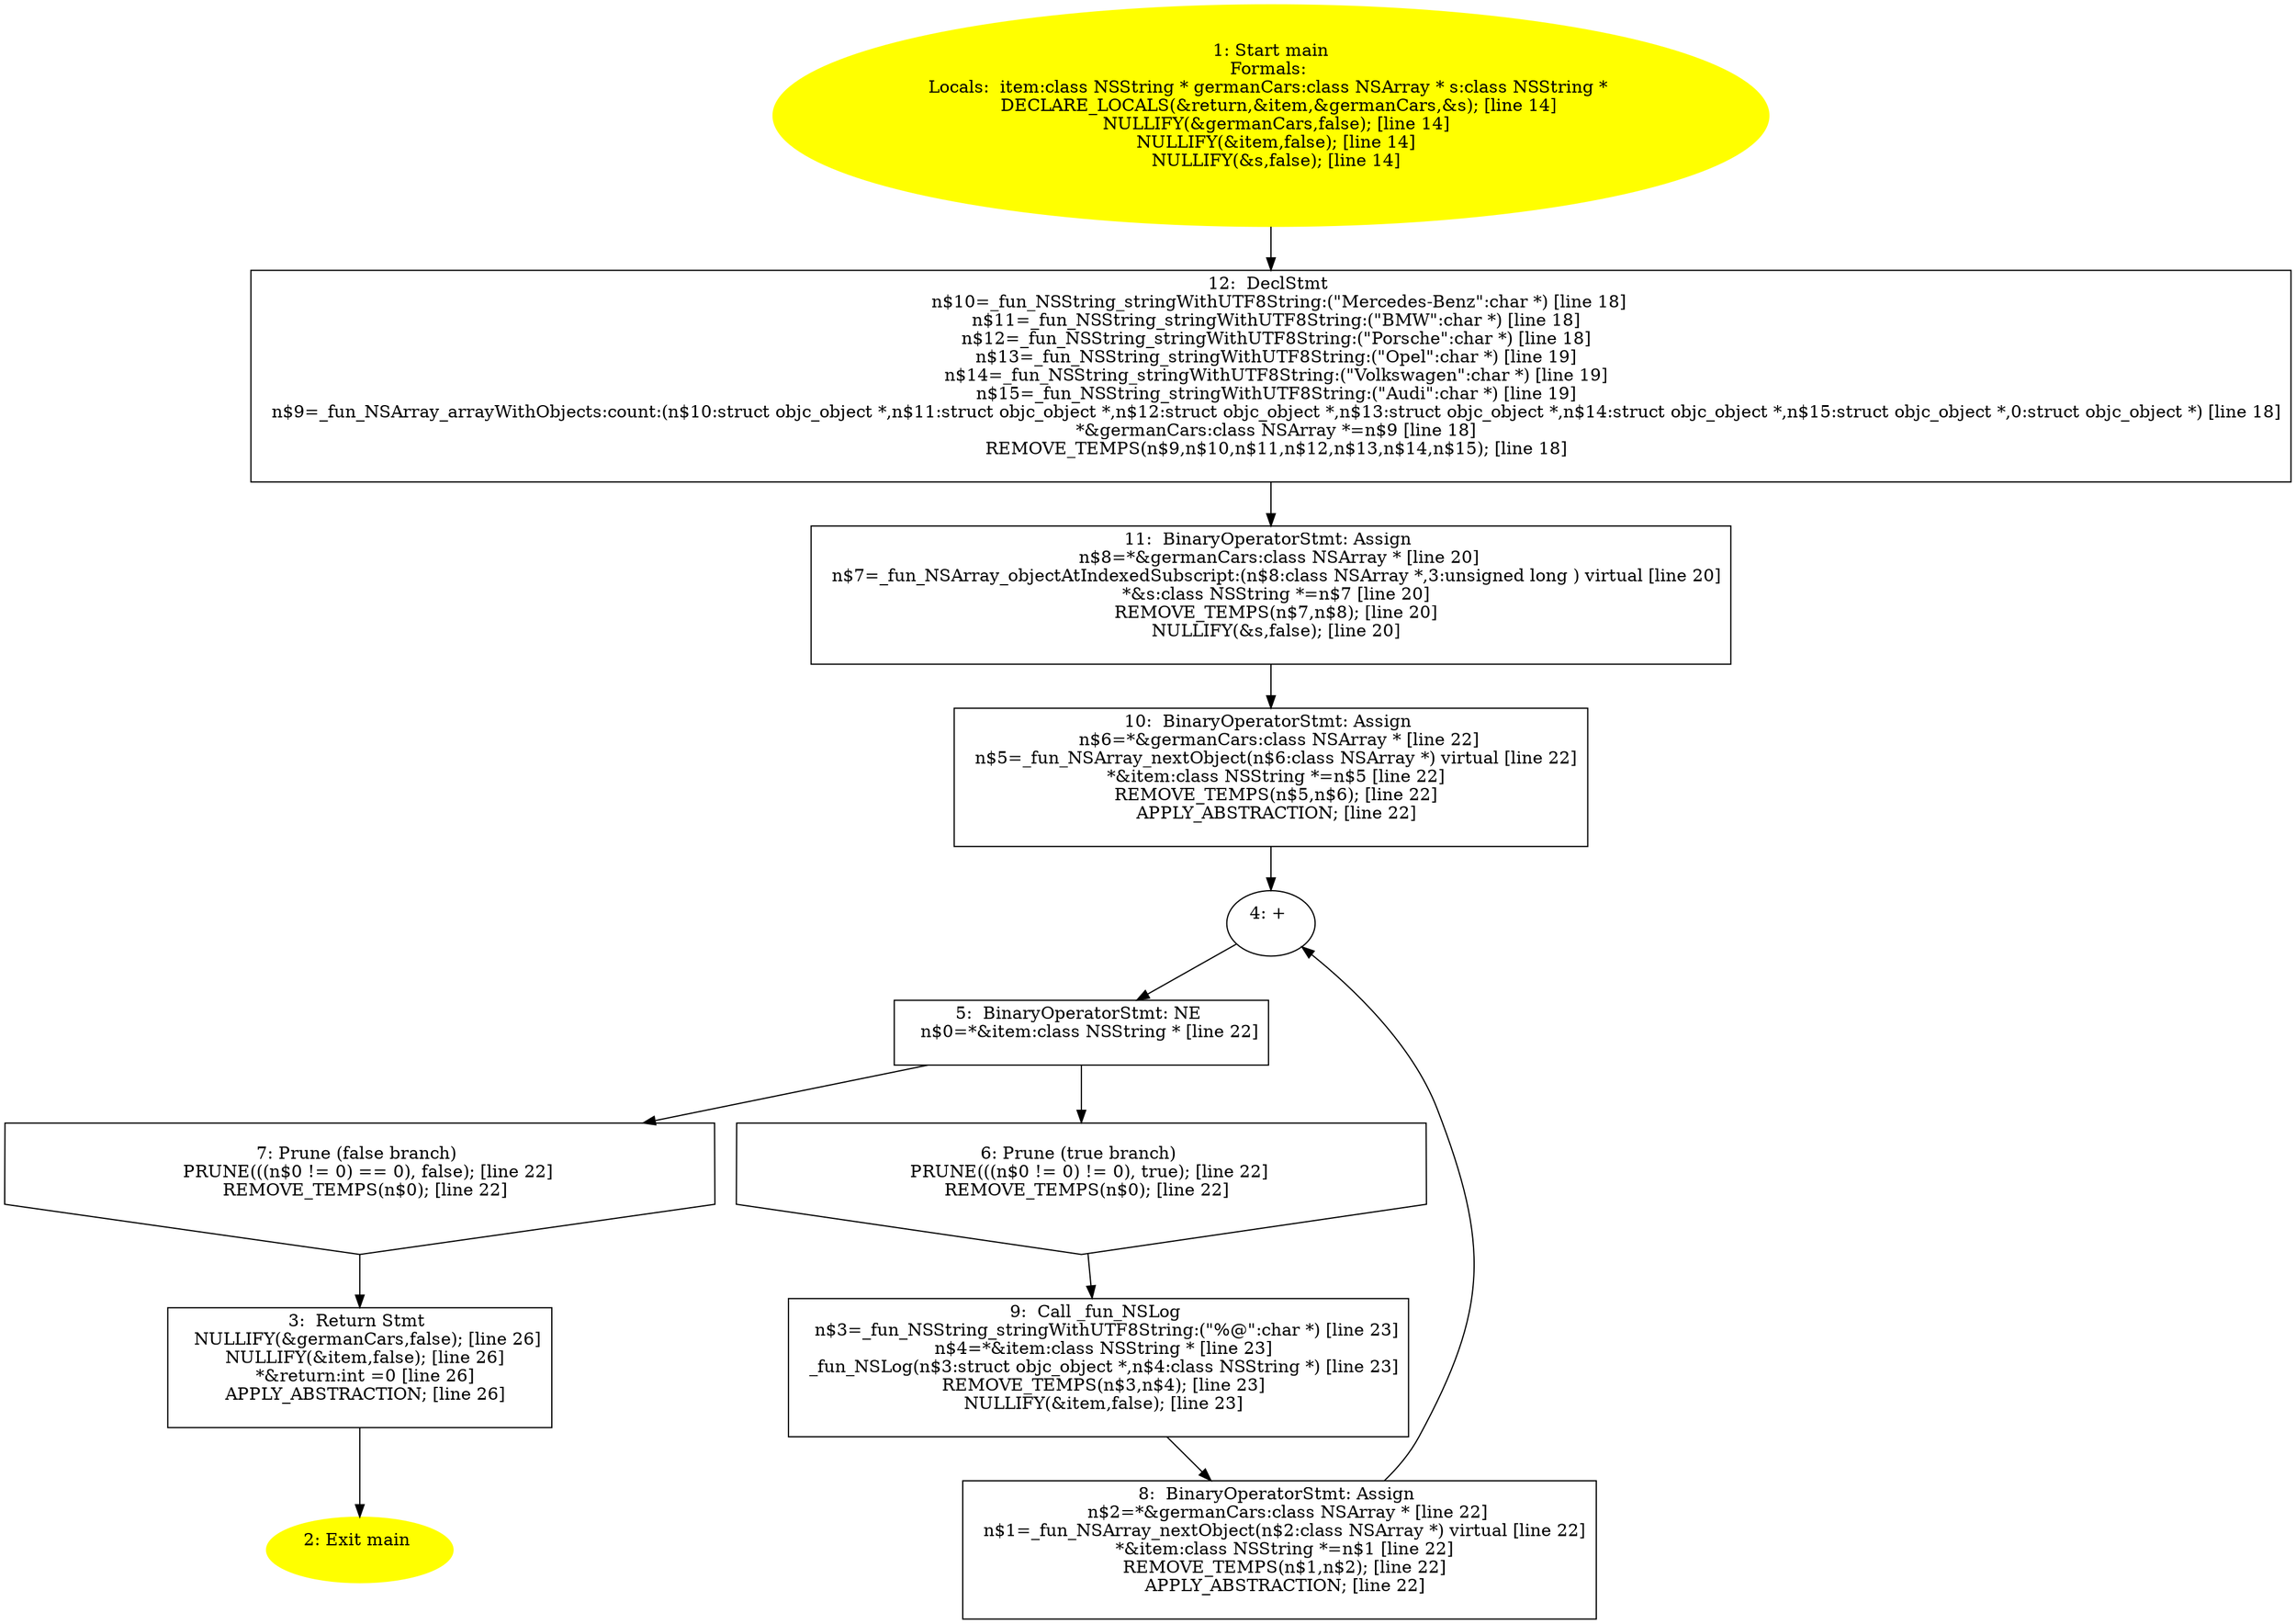 digraph iCFG {
12 [label="12:  DeclStmt \n   n$10=_fun_NSString_stringWithUTF8String:(\"Mercedes-Benz\":char *) [line 18]\n  n$11=_fun_NSString_stringWithUTF8String:(\"BMW\":char *) [line 18]\n  n$12=_fun_NSString_stringWithUTF8String:(\"Porsche\":char *) [line 18]\n  n$13=_fun_NSString_stringWithUTF8String:(\"Opel\":char *) [line 19]\n  n$14=_fun_NSString_stringWithUTF8String:(\"Volkswagen\":char *) [line 19]\n  n$15=_fun_NSString_stringWithUTF8String:(\"Audi\":char *) [line 19]\n  n$9=_fun_NSArray_arrayWithObjects:count:(n$10:struct objc_object *,n$11:struct objc_object *,n$12:struct objc_object *,n$13:struct objc_object *,n$14:struct objc_object *,n$15:struct objc_object *,0:struct objc_object *) [line 18]\n  *&germanCars:class NSArray *=n$9 [line 18]\n  REMOVE_TEMPS(n$9,n$10,n$11,n$12,n$13,n$14,n$15); [line 18]\n " shape="box"]
	

	 12 -> 11 ;
11 [label="11:  BinaryOperatorStmt: Assign \n   n$8=*&germanCars:class NSArray * [line 20]\n  n$7=_fun_NSArray_objectAtIndexedSubscript:(n$8:class NSArray *,3:unsigned long ) virtual [line 20]\n  *&s:class NSString *=n$7 [line 20]\n  REMOVE_TEMPS(n$7,n$8); [line 20]\n  NULLIFY(&s,false); [line 20]\n " shape="box"]
	

	 11 -> 10 ;
10 [label="10:  BinaryOperatorStmt: Assign \n   n$6=*&germanCars:class NSArray * [line 22]\n  n$5=_fun_NSArray_nextObject(n$6:class NSArray *) virtual [line 22]\n  *&item:class NSString *=n$5 [line 22]\n  REMOVE_TEMPS(n$5,n$6); [line 22]\n  APPLY_ABSTRACTION; [line 22]\n " shape="box"]
	

	 10 -> 4 ;
9 [label="9:  Call _fun_NSLog \n   n$3=_fun_NSString_stringWithUTF8String:(\"%@\":char *) [line 23]\n  n$4=*&item:class NSString * [line 23]\n  _fun_NSLog(n$3:struct objc_object *,n$4:class NSString *) [line 23]\n  REMOVE_TEMPS(n$3,n$4); [line 23]\n  NULLIFY(&item,false); [line 23]\n " shape="box"]
	

	 9 -> 8 ;
8 [label="8:  BinaryOperatorStmt: Assign \n   n$2=*&germanCars:class NSArray * [line 22]\n  n$1=_fun_NSArray_nextObject(n$2:class NSArray *) virtual [line 22]\n  *&item:class NSString *=n$1 [line 22]\n  REMOVE_TEMPS(n$1,n$2); [line 22]\n  APPLY_ABSTRACTION; [line 22]\n " shape="box"]
	

	 8 -> 4 ;
7 [label="7: Prune (false branch) \n   PRUNE(((n$0 != 0) == 0), false); [line 22]\n  REMOVE_TEMPS(n$0); [line 22]\n " shape="invhouse"]
	

	 7 -> 3 ;
6 [label="6: Prune (true branch) \n   PRUNE(((n$0 != 0) != 0), true); [line 22]\n  REMOVE_TEMPS(n$0); [line 22]\n " shape="invhouse"]
	

	 6 -> 9 ;
5 [label="5:  BinaryOperatorStmt: NE \n   n$0=*&item:class NSString * [line 22]\n " shape="box"]
	

	 5 -> 6 ;
	 5 -> 7 ;
4 [label="4: + \n  " ]
	

	 4 -> 5 ;
3 [label="3:  Return Stmt \n   NULLIFY(&germanCars,false); [line 26]\n  NULLIFY(&item,false); [line 26]\n  *&return:int =0 [line 26]\n  APPLY_ABSTRACTION; [line 26]\n " shape="box"]
	

	 3 -> 2 ;
2 [label="2: Exit main \n  " color=yellow style=filled]
	

1 [label="1: Start main\nFormals: \nLocals:  item:class NSString * germanCars:class NSArray * s:class NSString * \n   DECLARE_LOCALS(&return,&item,&germanCars,&s); [line 14]\n  NULLIFY(&germanCars,false); [line 14]\n  NULLIFY(&item,false); [line 14]\n  NULLIFY(&s,false); [line 14]\n " color=yellow style=filled]
	

	 1 -> 12 ;
}
